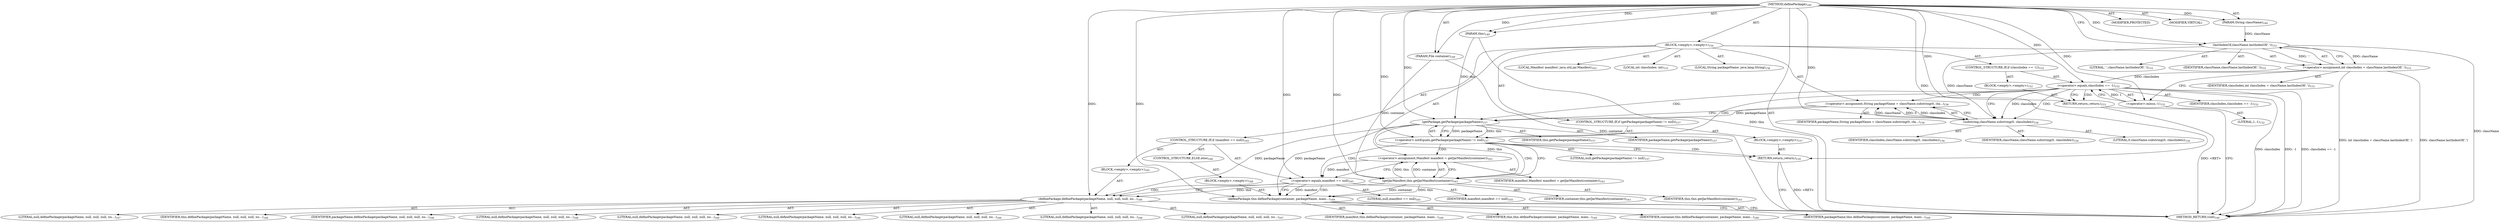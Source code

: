 digraph "definePackage" {  
"111669149699" [label = <(METHOD,definePackage)<SUB>149</SUB>> ]
"115964116993" [label = <(PARAM,this)<SUB>149</SUB>> ]
"115964117002" [label = <(PARAM,File container)<SUB>149</SUB>> ]
"115964117003" [label = <(PARAM,String className)<SUB>149</SUB>> ]
"25769803783" [label = <(BLOCK,&lt;empty&gt;,&lt;empty&gt;)<SUB>150</SUB>> ]
"94489280513" [label = <(LOCAL,int classIndex: int)<SUB>151</SUB>> ]
"30064771088" [label = <(&lt;operator&gt;.assignment,int classIndex = className.lastIndexOf('.'))<SUB>151</SUB>> ]
"68719476762" [label = <(IDENTIFIER,classIndex,int classIndex = className.lastIndexOf('.'))<SUB>151</SUB>> ]
"30064771089" [label = <(lastIndexOf,className.lastIndexOf('.'))<SUB>151</SUB>> ]
"68719476763" [label = <(IDENTIFIER,className,className.lastIndexOf('.'))<SUB>151</SUB>> ]
"90194313220" [label = <(LITERAL,'.',className.lastIndexOf('.'))<SUB>151</SUB>> ]
"47244640260" [label = <(CONTROL_STRUCTURE,IF,if (classIndex == -1))<SUB>152</SUB>> ]
"30064771090" [label = <(&lt;operator&gt;.equals,classIndex == -1)<SUB>152</SUB>> ]
"68719476764" [label = <(IDENTIFIER,classIndex,classIndex == -1)<SUB>152</SUB>> ]
"30064771091" [label = <(&lt;operator&gt;.minus,-1)<SUB>152</SUB>> ]
"90194313221" [label = <(LITERAL,1,-1)<SUB>152</SUB>> ]
"25769803784" [label = <(BLOCK,&lt;empty&gt;,&lt;empty&gt;)<SUB>152</SUB>> ]
"146028888067" [label = <(RETURN,return;,return;)<SUB>153</SUB>> ]
"94489280514" [label = <(LOCAL,String packageName: java.lang.String)<SUB>156</SUB>> ]
"30064771092" [label = <(&lt;operator&gt;.assignment,String packageName = className.substring(0, cla...)<SUB>156</SUB>> ]
"68719476765" [label = <(IDENTIFIER,packageName,String packageName = className.substring(0, cla...)<SUB>156</SUB>> ]
"30064771093" [label = <(substring,className.substring(0, classIndex))<SUB>156</SUB>> ]
"68719476766" [label = <(IDENTIFIER,className,className.substring(0, classIndex))<SUB>156</SUB>> ]
"90194313222" [label = <(LITERAL,0,className.substring(0, classIndex))<SUB>156</SUB>> ]
"68719476767" [label = <(IDENTIFIER,classIndex,className.substring(0, classIndex))<SUB>156</SUB>> ]
"47244640261" [label = <(CONTROL_STRUCTURE,IF,if (getPackage(packageName) != null))<SUB>157</SUB>> ]
"30064771094" [label = <(&lt;operator&gt;.notEquals,getPackage(packageName) != null)<SUB>157</SUB>> ]
"30064771095" [label = <(getPackage,getPackage(packageName))<SUB>157</SUB>> ]
"68719476738" [label = <(IDENTIFIER,this,getPackage(packageName))<SUB>157</SUB>> ]
"68719476768" [label = <(IDENTIFIER,packageName,getPackage(packageName))<SUB>157</SUB>> ]
"90194313223" [label = <(LITERAL,null,getPackage(packageName) != null)<SUB>157</SUB>> ]
"25769803785" [label = <(BLOCK,&lt;empty&gt;,&lt;empty&gt;)<SUB>157</SUB>> ]
"146028888068" [label = <(RETURN,return;,return;)<SUB>159</SUB>> ]
"94489280515" [label = <(LOCAL,Manifest manifest: java.util.jar.Manifest)<SUB>163</SUB>> ]
"30064771096" [label = <(&lt;operator&gt;.assignment,Manifest manifest = getJarManifest(container))<SUB>163</SUB>> ]
"68719476769" [label = <(IDENTIFIER,manifest,Manifest manifest = getJarManifest(container))<SUB>163</SUB>> ]
"30064771097" [label = <(getJarManifest,this.getJarManifest(container))<SUB>163</SUB>> ]
"68719476739" [label = <(IDENTIFIER,this,this.getJarManifest(container))<SUB>163</SUB>> ]
"68719476770" [label = <(IDENTIFIER,container,this.getJarManifest(container))<SUB>163</SUB>> ]
"47244640262" [label = <(CONTROL_STRUCTURE,IF,if (manifest == null))<SUB>165</SUB>> ]
"30064771098" [label = <(&lt;operator&gt;.equals,manifest == null)<SUB>165</SUB>> ]
"68719476771" [label = <(IDENTIFIER,manifest,manifest == null)<SUB>165</SUB>> ]
"90194313224" [label = <(LITERAL,null,manifest == null)<SUB>165</SUB>> ]
"25769803786" [label = <(BLOCK,&lt;empty&gt;,&lt;empty&gt;)<SUB>165</SUB>> ]
"30064771099" [label = <(definePackage,definePackage(packageName, null, null, null, nu...)<SUB>166</SUB>> ]
"68719476740" [label = <(IDENTIFIER,this,definePackage(packageName, null, null, null, nu...)<SUB>166</SUB>> ]
"68719476772" [label = <(IDENTIFIER,packageName,definePackage(packageName, null, null, null, nu...)<SUB>166</SUB>> ]
"90194313225" [label = <(LITERAL,null,definePackage(packageName, null, null, null, nu...)<SUB>166</SUB>> ]
"90194313226" [label = <(LITERAL,null,definePackage(packageName, null, null, null, nu...)<SUB>166</SUB>> ]
"90194313227" [label = <(LITERAL,null,definePackage(packageName, null, null, null, nu...)<SUB>166</SUB>> ]
"90194313228" [label = <(LITERAL,null,definePackage(packageName, null, null, null, nu...)<SUB>166</SUB>> ]
"90194313229" [label = <(LITERAL,null,definePackage(packageName, null, null, null, nu...)<SUB>166</SUB>> ]
"90194313230" [label = <(LITERAL,null,definePackage(packageName, null, null, null, nu...)<SUB>167</SUB>> ]
"90194313231" [label = <(LITERAL,null,definePackage(packageName, null, null, null, nu...)<SUB>167</SUB>> ]
"47244640263" [label = <(CONTROL_STRUCTURE,ELSE,else)<SUB>168</SUB>> ]
"25769803787" [label = <(BLOCK,&lt;empty&gt;,&lt;empty&gt;)<SUB>168</SUB>> ]
"30064771100" [label = <(definePackage,this.definePackage(container, packageName, mani...)<SUB>169</SUB>> ]
"68719476741" [label = <(IDENTIFIER,this,this.definePackage(container, packageName, mani...)<SUB>169</SUB>> ]
"68719476773" [label = <(IDENTIFIER,container,this.definePackage(container, packageName, mani...)<SUB>169</SUB>> ]
"68719476774" [label = <(IDENTIFIER,packageName,this.definePackage(container, packageName, mani...)<SUB>169</SUB>> ]
"68719476775" [label = <(IDENTIFIER,manifest,this.definePackage(container, packageName, mani...)<SUB>169</SUB>> ]
"133143986183" [label = <(MODIFIER,PROTECTED)> ]
"133143986184" [label = <(MODIFIER,VIRTUAL)> ]
"128849018883" [label = <(METHOD_RETURN,void)<SUB>149</SUB>> ]
  "111669149699" -> "115964116993"  [ label = "AST: "] 
  "111669149699" -> "115964117002"  [ label = "AST: "] 
  "111669149699" -> "115964117003"  [ label = "AST: "] 
  "111669149699" -> "25769803783"  [ label = "AST: "] 
  "111669149699" -> "133143986183"  [ label = "AST: "] 
  "111669149699" -> "133143986184"  [ label = "AST: "] 
  "111669149699" -> "128849018883"  [ label = "AST: "] 
  "25769803783" -> "94489280513"  [ label = "AST: "] 
  "25769803783" -> "30064771088"  [ label = "AST: "] 
  "25769803783" -> "47244640260"  [ label = "AST: "] 
  "25769803783" -> "94489280514"  [ label = "AST: "] 
  "25769803783" -> "30064771092"  [ label = "AST: "] 
  "25769803783" -> "47244640261"  [ label = "AST: "] 
  "25769803783" -> "94489280515"  [ label = "AST: "] 
  "25769803783" -> "30064771096"  [ label = "AST: "] 
  "25769803783" -> "47244640262"  [ label = "AST: "] 
  "30064771088" -> "68719476762"  [ label = "AST: "] 
  "30064771088" -> "30064771089"  [ label = "AST: "] 
  "30064771089" -> "68719476763"  [ label = "AST: "] 
  "30064771089" -> "90194313220"  [ label = "AST: "] 
  "47244640260" -> "30064771090"  [ label = "AST: "] 
  "47244640260" -> "25769803784"  [ label = "AST: "] 
  "30064771090" -> "68719476764"  [ label = "AST: "] 
  "30064771090" -> "30064771091"  [ label = "AST: "] 
  "30064771091" -> "90194313221"  [ label = "AST: "] 
  "25769803784" -> "146028888067"  [ label = "AST: "] 
  "30064771092" -> "68719476765"  [ label = "AST: "] 
  "30064771092" -> "30064771093"  [ label = "AST: "] 
  "30064771093" -> "68719476766"  [ label = "AST: "] 
  "30064771093" -> "90194313222"  [ label = "AST: "] 
  "30064771093" -> "68719476767"  [ label = "AST: "] 
  "47244640261" -> "30064771094"  [ label = "AST: "] 
  "47244640261" -> "25769803785"  [ label = "AST: "] 
  "30064771094" -> "30064771095"  [ label = "AST: "] 
  "30064771094" -> "90194313223"  [ label = "AST: "] 
  "30064771095" -> "68719476738"  [ label = "AST: "] 
  "30064771095" -> "68719476768"  [ label = "AST: "] 
  "25769803785" -> "146028888068"  [ label = "AST: "] 
  "30064771096" -> "68719476769"  [ label = "AST: "] 
  "30064771096" -> "30064771097"  [ label = "AST: "] 
  "30064771097" -> "68719476739"  [ label = "AST: "] 
  "30064771097" -> "68719476770"  [ label = "AST: "] 
  "47244640262" -> "30064771098"  [ label = "AST: "] 
  "47244640262" -> "25769803786"  [ label = "AST: "] 
  "47244640262" -> "47244640263"  [ label = "AST: "] 
  "30064771098" -> "68719476771"  [ label = "AST: "] 
  "30064771098" -> "90194313224"  [ label = "AST: "] 
  "25769803786" -> "30064771099"  [ label = "AST: "] 
  "30064771099" -> "68719476740"  [ label = "AST: "] 
  "30064771099" -> "68719476772"  [ label = "AST: "] 
  "30064771099" -> "90194313225"  [ label = "AST: "] 
  "30064771099" -> "90194313226"  [ label = "AST: "] 
  "30064771099" -> "90194313227"  [ label = "AST: "] 
  "30064771099" -> "90194313228"  [ label = "AST: "] 
  "30064771099" -> "90194313229"  [ label = "AST: "] 
  "30064771099" -> "90194313230"  [ label = "AST: "] 
  "30064771099" -> "90194313231"  [ label = "AST: "] 
  "47244640263" -> "25769803787"  [ label = "AST: "] 
  "25769803787" -> "30064771100"  [ label = "AST: "] 
  "30064771100" -> "68719476741"  [ label = "AST: "] 
  "30064771100" -> "68719476773"  [ label = "AST: "] 
  "30064771100" -> "68719476774"  [ label = "AST: "] 
  "30064771100" -> "68719476775"  [ label = "AST: "] 
  "30064771088" -> "30064771091"  [ label = "CFG: "] 
  "30064771092" -> "30064771095"  [ label = "CFG: "] 
  "30064771096" -> "30064771098"  [ label = "CFG: "] 
  "30064771089" -> "30064771088"  [ label = "CFG: "] 
  "30064771090" -> "146028888067"  [ label = "CFG: "] 
  "30064771090" -> "30064771093"  [ label = "CFG: "] 
  "30064771093" -> "30064771092"  [ label = "CFG: "] 
  "30064771094" -> "146028888068"  [ label = "CFG: "] 
  "30064771094" -> "30064771097"  [ label = "CFG: "] 
  "30064771097" -> "30064771096"  [ label = "CFG: "] 
  "30064771098" -> "30064771099"  [ label = "CFG: "] 
  "30064771098" -> "30064771100"  [ label = "CFG: "] 
  "30064771091" -> "30064771090"  [ label = "CFG: "] 
  "146028888067" -> "128849018883"  [ label = "CFG: "] 
  "30064771095" -> "30064771094"  [ label = "CFG: "] 
  "146028888068" -> "128849018883"  [ label = "CFG: "] 
  "30064771099" -> "128849018883"  [ label = "CFG: "] 
  "30064771100" -> "128849018883"  [ label = "CFG: "] 
  "111669149699" -> "30064771089"  [ label = "CFG: "] 
  "146028888068" -> "128849018883"  [ label = "DDG: &lt;RET&gt;"] 
  "146028888067" -> "128849018883"  [ label = "DDG: &lt;RET&gt;"] 
  "115964116993" -> "128849018883"  [ label = "DDG: this"] 
  "115964117002" -> "128849018883"  [ label = "DDG: container"] 
  "30064771089" -> "128849018883"  [ label = "DDG: className"] 
  "30064771088" -> "128849018883"  [ label = "DDG: className.lastIndexOf('.')"] 
  "30064771088" -> "128849018883"  [ label = "DDG: int classIndex = className.lastIndexOf('.')"] 
  "30064771090" -> "128849018883"  [ label = "DDG: classIndex"] 
  "30064771090" -> "128849018883"  [ label = "DDG: -1"] 
  "30064771090" -> "128849018883"  [ label = "DDG: classIndex == -1"] 
  "111669149699" -> "115964116993"  [ label = "DDG: "] 
  "111669149699" -> "115964117002"  [ label = "DDG: "] 
  "111669149699" -> "115964117003"  [ label = "DDG: "] 
  "30064771089" -> "30064771088"  [ label = "DDG: className"] 
  "30064771089" -> "30064771088"  [ label = "DDG: '.'"] 
  "30064771093" -> "30064771092"  [ label = "DDG: className"] 
  "30064771093" -> "30064771092"  [ label = "DDG: 0"] 
  "30064771093" -> "30064771092"  [ label = "DDG: classIndex"] 
  "30064771097" -> "30064771096"  [ label = "DDG: this"] 
  "30064771097" -> "30064771096"  [ label = "DDG: container"] 
  "115964117003" -> "30064771089"  [ label = "DDG: className"] 
  "111669149699" -> "30064771089"  [ label = "DDG: "] 
  "30064771088" -> "30064771090"  [ label = "DDG: classIndex"] 
  "111669149699" -> "30064771090"  [ label = "DDG: "] 
  "30064771091" -> "30064771090"  [ label = "DDG: 1"] 
  "111669149699" -> "146028888067"  [ label = "DDG: "] 
  "30064771089" -> "30064771093"  [ label = "DDG: className"] 
  "111669149699" -> "30064771093"  [ label = "DDG: "] 
  "30064771090" -> "30064771093"  [ label = "DDG: classIndex"] 
  "30064771095" -> "30064771094"  [ label = "DDG: this"] 
  "30064771095" -> "30064771094"  [ label = "DDG: packageName"] 
  "111669149699" -> "30064771094"  [ label = "DDG: "] 
  "111669149699" -> "146028888068"  [ label = "DDG: "] 
  "30064771095" -> "30064771097"  [ label = "DDG: this"] 
  "111669149699" -> "30064771097"  [ label = "DDG: "] 
  "115964117002" -> "30064771097"  [ label = "DDG: container"] 
  "30064771096" -> "30064771098"  [ label = "DDG: manifest"] 
  "111669149699" -> "30064771098"  [ label = "DDG: "] 
  "111669149699" -> "30064771091"  [ label = "DDG: "] 
  "115964116993" -> "30064771095"  [ label = "DDG: this"] 
  "111669149699" -> "30064771095"  [ label = "DDG: "] 
  "30064771092" -> "30064771095"  [ label = "DDG: packageName"] 
  "30064771097" -> "30064771099"  [ label = "DDG: this"] 
  "111669149699" -> "30064771099"  [ label = "DDG: "] 
  "30064771095" -> "30064771099"  [ label = "DDG: packageName"] 
  "30064771097" -> "30064771100"  [ label = "DDG: this"] 
  "111669149699" -> "30064771100"  [ label = "DDG: "] 
  "30064771097" -> "30064771100"  [ label = "DDG: container"] 
  "30064771095" -> "30064771100"  [ label = "DDG: packageName"] 
  "30064771098" -> "30064771100"  [ label = "DDG: manifest"] 
  "30064771090" -> "30064771095"  [ label = "CDG: "] 
  "30064771090" -> "30064771094"  [ label = "CDG: "] 
  "30064771090" -> "30064771093"  [ label = "CDG: "] 
  "30064771090" -> "30064771092"  [ label = "CDG: "] 
  "30064771090" -> "146028888067"  [ label = "CDG: "] 
  "30064771094" -> "30064771096"  [ label = "CDG: "] 
  "30064771094" -> "30064771098"  [ label = "CDG: "] 
  "30064771094" -> "30064771097"  [ label = "CDG: "] 
  "30064771094" -> "146028888068"  [ label = "CDG: "] 
  "30064771098" -> "30064771100"  [ label = "CDG: "] 
  "30064771098" -> "30064771099"  [ label = "CDG: "] 
}
